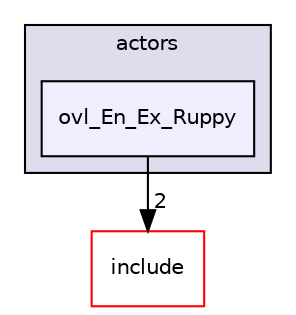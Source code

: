 digraph "src/overlays/actors/ovl_En_Ex_Ruppy" {
  compound=true
  node [ fontsize="10", fontname="Helvetica"];
  edge [ labelfontsize="10", labelfontname="Helvetica"];
  subgraph clusterdir_e93473484be31ce7bcb356bd643a22f8 {
    graph [ bgcolor="#ddddee", pencolor="black", label="actors" fontname="Helvetica", fontsize="10", URL="dir_e93473484be31ce7bcb356bd643a22f8.html"]
  dir_2c5437bc94475c95fa94ca97ab64ce3c [shape=box, label="ovl_En_Ex_Ruppy", style="filled", fillcolor="#eeeeff", pencolor="black", URL="dir_2c5437bc94475c95fa94ca97ab64ce3c.html"];
  }
  dir_d44c64559bbebec7f509842c48db8b23 [shape=box label="include" fillcolor="white" style="filled" color="red" URL="dir_d44c64559bbebec7f509842c48db8b23.html"];
  dir_2c5437bc94475c95fa94ca97ab64ce3c->dir_d44c64559bbebec7f509842c48db8b23 [headlabel="2", labeldistance=1.5 headhref="dir_000232_000000.html"];
}
